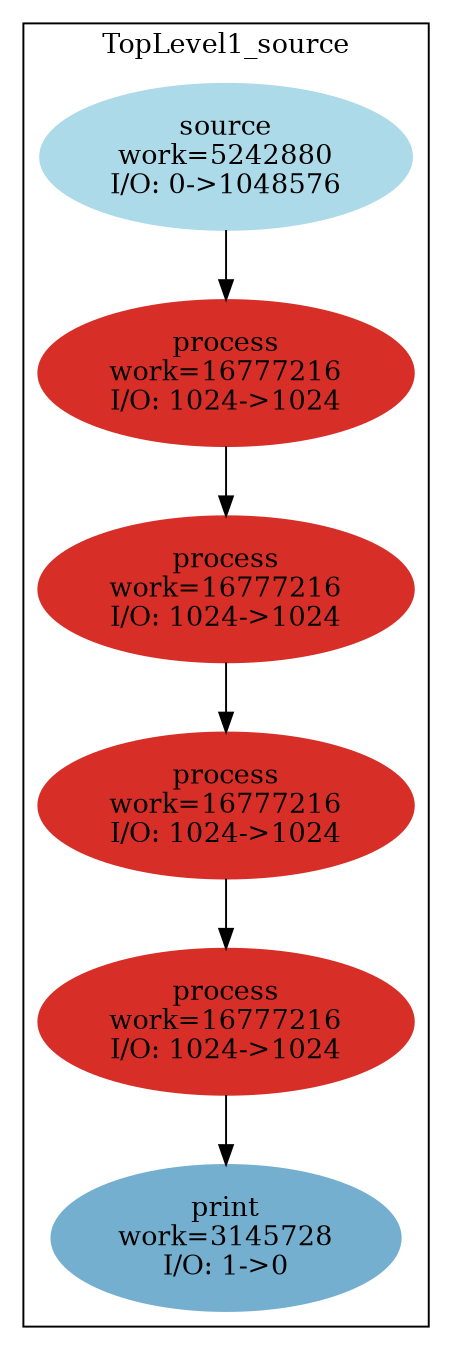 digraph streamit {
size="6.5,9"
subgraph cluster_node1 {
 color = black

 label="TopLevel1_source";
node2 [ label="source\nwork=5242880\nI/O: 0->1048576" color="0.53888,0.26,0.91" style="filled" ]
node3 [ label="process\nwork=16777216\nI/O: 1024->1024" color="0.00555,0.81,0.84" style="filled" ]
node2 -> node3
node4 [ label="process\nwork=16777216\nI/O: 1024->1024" color="0.00555,0.81,0.84" style="filled" ]
node3 -> node4
node5 [ label="process\nwork=16777216\nI/O: 1024->1024" color="0.00555,0.81,0.84" style="filled" ]
node4 -> node5
node6 [ label="process\nwork=16777216\nI/O: 1024->1024" color="0.00555,0.81,0.84" style="filled" ]
node5 -> node6
node7 [ label="print\nwork=3145728\nI/O: 1->0" color="0.55833,0.44,0.81" style="filled" ]
node6 -> node7
}
}
